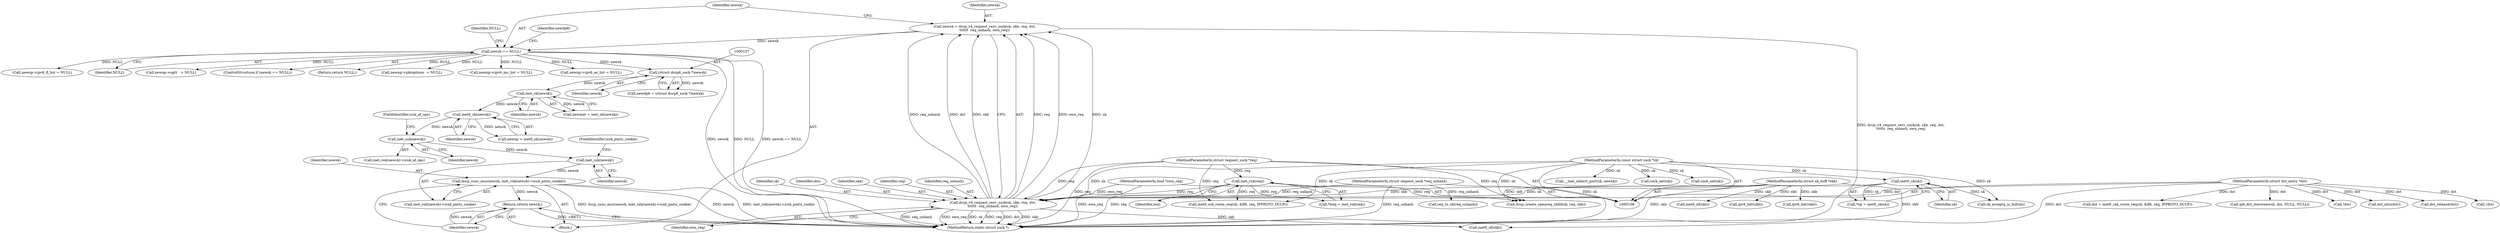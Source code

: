digraph "0_linux_83eaddab4378db256d00d295bda6ca997cd13a52@pointer" {
"1000241" [label="(Call,inet_csk(newsk))"];
"1000189" [label="(Call,inet_csk(newsk))"];
"1000173" [label="(Call,inet6_sk(newsk))"];
"1000161" [label="(Call,inet_sk(newsk))"];
"1000156" [label="(Call,(struct dccp6_sock *)newsk)"];
"1000149" [label="(Call,newsk == NULL)"];
"1000139" [label="(Call,newsk = dccp_v4_request_recv_sock(sk, skb, req, dst,\n\t\t\t\t\t\t  req_unhash, own_req))"];
"1000141" [label="(Call,dccp_v4_request_recv_sock(sk, skb, req, dst,\n\t\t\t\t\t\t  req_unhash, own_req))"];
"1000125" [label="(Call,inet6_sk(sk))"];
"1000109" [label="(MethodParameterIn,const struct sock *sk)"];
"1000110" [label="(MethodParameterIn,struct sk_buff *skb)"];
"1000119" [label="(Call,inet_rsk(req))"];
"1000111" [label="(MethodParameterIn,struct request_sock *req)"];
"1000112" [label="(MethodParameterIn,struct dst_entry *dst)"];
"1000113" [label="(MethodParameterIn,struct request_sock *req_unhash)"];
"1000114" [label="(MethodParameterIn,bool *own_req)"];
"1000238" [label="(Call,dccp_sync_mss(newsk, inet_csk(newsk)->icsk_pmtu_cookie))"];
"1000244" [label="(Return,return newsk;)"];
"1000147" [label="(Identifier,own_req)"];
"1000109" [label="(MethodParameterIn,const struct sock *sk)"];
"1000155" [label="(Identifier,newdp6)"];
"1000473" [label="(Call,__inet_inherit_port(sk, newsk))"];
"1000174" [label="(Identifier,newsk)"];
"1000142" [label="(Identifier,sk)"];
"1000120" [label="(Identifier,req)"];
"1000264" [label="(Call,!dst)"];
"1000173" [label="(Call,inet6_sk(newsk))"];
"1000190" [label="(Identifier,newsk)"];
"1000257" [label="(Call,inet6_csk_route_req(sk, &fl6, req, IPPROTO_DCCP))"];
"1000191" [label="(FieldIdentifier,icsk_af_ops)"];
"1000239" [label="(Identifier,newsk)"];
"1000123" [label="(Call,*np = inet6_sk(sk))"];
"1000396" [label="(Call,inet6_iif(skb))"];
"1000255" [label="(Call,dst = inet6_csk_route_req(sk, &fl6, req, IPPROTO_DCCP))"];
"1000145" [label="(Identifier,dst)"];
"1000219" [label="(Call,newnp->ipv6_fl_list = NULL)"];
"1000278" [label="(Call,ip6_dst_store(newsk, dst, NULL, NULL))"];
"1000158" [label="(Identifier,newsk)"];
"1000111" [label="(MethodParameterIn,struct request_sock *req)"];
"1000141" [label="(Call,dccp_v4_request_recv_sock(sk, skb, req, dst,\n\t\t\t\t\t\t  req_unhash, own_req))"];
"1000240" [label="(Call,inet_csk(newsk)->icsk_pmtu_cookie)"];
"1000161" [label="(Call,inet_sk(newsk))"];
"1000149" [label="(Call,newsk == NULL)"];
"1000151" [label="(Identifier,NULL)"];
"1000126" [label="(Identifier,sk)"];
"1000159" [label="(Call,newinet = inet_sk(newsk))"];
"1000204" [label="(Call,newnp->opt\t   = NULL)"];
"1000148" [label="(ControlStructure,if (newsk == NULL))"];
"1000138" [label="(Block,)"];
"1000162" [label="(Identifier,newsk)"];
"1000143" [label="(Identifier,skb)"];
"1000235" [label="(Call,ipv6_hdr(skb))"];
"1000244" [label="(Return,return newsk;)"];
"1000243" [label="(FieldIdentifier,icsk_pmtu_cookie)"];
"1000152" [label="(Return,return NULL;)"];
"1000125" [label="(Call,inet6_sk(sk))"];
"1000251" [label="(Call,!dst)"];
"1000242" [label="(Identifier,newsk)"];
"1000189" [label="(Call,inet_csk(newsk))"];
"1000153" [label="(Identifier,NULL)"];
"1000150" [label="(Identifier,newsk)"];
"1000144" [label="(Identifier,req)"];
"1000245" [label="(Identifier,newsk)"];
"1000241" [label="(Call,inet_csk(newsk))"];
"1000139" [label="(Call,newsk = dccp_v4_request_recv_sock(sk, skb, req, dst,\n\t\t\t\t\t\t  req_unhash, own_req))"];
"1000199" [label="(Call,newnp->pktoptions  = NULL)"];
"1000146" [label="(Identifier,req_unhash)"];
"1000455" [label="(Call,dst_mtu(dst))"];
"1000112" [label="(MethodParameterIn,struct dst_entry *dst)"];
"1000119" [label="(Call,inet_rsk(req))"];
"1000228" [label="(Call,inet6_iif(skb))"];
"1000488" [label="(Call,req_to_sk(req_unhash))"];
"1000529" [label="(Call,sock_net(sk))"];
"1000110" [label="(MethodParameterIn,struct sk_buff *skb)"];
"1000113" [label="(MethodParameterIn,struct request_sock *req_unhash)"];
"1000537" [label="(Call,sock_net(sk))"];
"1000533" [label="(Call,dst_release(dst))"];
"1000117" [label="(Call,*ireq = inet_rsk(req))"];
"1000188" [label="(Call,inet_csk(newsk)->icsk_af_ops)"];
"1000209" [label="(Call,newnp->ipv6_mc_list = NULL)"];
"1000140" [label="(Identifier,newsk)"];
"1000156" [label="(Call,(struct dccp6_sock *)newsk)"];
"1000247" [label="(Call,sk_acceptq_is_full(sk))"];
"1000542" [label="(MethodReturn,static struct sock *)"];
"1000214" [label="(Call,newnp->ipv6_ac_list = NULL)"];
"1000269" [label="(Call,dccp_create_openreq_child(sk, req, skb))"];
"1000403" [label="(Call,ipv6_hdr(skb))"];
"1000154" [label="(Call,newdp6 = (struct dccp6_sock *)newsk)"];
"1000238" [label="(Call,dccp_sync_mss(newsk, inet_csk(newsk)->icsk_pmtu_cookie))"];
"1000171" [label="(Call,newnp = inet6_sk(newsk))"];
"1000114" [label="(MethodParameterIn,bool *own_req)"];
"1000241" -> "1000240"  [label="AST: "];
"1000241" -> "1000242"  [label="CFG: "];
"1000242" -> "1000241"  [label="AST: "];
"1000243" -> "1000241"  [label="CFG: "];
"1000241" -> "1000238"  [label="DDG: newsk"];
"1000189" -> "1000241"  [label="DDG: newsk"];
"1000189" -> "1000188"  [label="AST: "];
"1000189" -> "1000190"  [label="CFG: "];
"1000190" -> "1000189"  [label="AST: "];
"1000191" -> "1000189"  [label="CFG: "];
"1000173" -> "1000189"  [label="DDG: newsk"];
"1000173" -> "1000171"  [label="AST: "];
"1000173" -> "1000174"  [label="CFG: "];
"1000174" -> "1000173"  [label="AST: "];
"1000171" -> "1000173"  [label="CFG: "];
"1000173" -> "1000171"  [label="DDG: newsk"];
"1000161" -> "1000173"  [label="DDG: newsk"];
"1000161" -> "1000159"  [label="AST: "];
"1000161" -> "1000162"  [label="CFG: "];
"1000162" -> "1000161"  [label="AST: "];
"1000159" -> "1000161"  [label="CFG: "];
"1000161" -> "1000159"  [label="DDG: newsk"];
"1000156" -> "1000161"  [label="DDG: newsk"];
"1000156" -> "1000154"  [label="AST: "];
"1000156" -> "1000158"  [label="CFG: "];
"1000157" -> "1000156"  [label="AST: "];
"1000158" -> "1000156"  [label="AST: "];
"1000154" -> "1000156"  [label="CFG: "];
"1000156" -> "1000154"  [label="DDG: newsk"];
"1000149" -> "1000156"  [label="DDG: newsk"];
"1000149" -> "1000148"  [label="AST: "];
"1000149" -> "1000151"  [label="CFG: "];
"1000150" -> "1000149"  [label="AST: "];
"1000151" -> "1000149"  [label="AST: "];
"1000153" -> "1000149"  [label="CFG: "];
"1000155" -> "1000149"  [label="CFG: "];
"1000149" -> "1000542"  [label="DDG: NULL"];
"1000149" -> "1000542"  [label="DDG: newsk == NULL"];
"1000149" -> "1000542"  [label="DDG: newsk"];
"1000139" -> "1000149"  [label="DDG: newsk"];
"1000149" -> "1000152"  [label="DDG: NULL"];
"1000149" -> "1000199"  [label="DDG: NULL"];
"1000149" -> "1000204"  [label="DDG: NULL"];
"1000149" -> "1000209"  [label="DDG: NULL"];
"1000149" -> "1000214"  [label="DDG: NULL"];
"1000149" -> "1000219"  [label="DDG: NULL"];
"1000139" -> "1000138"  [label="AST: "];
"1000139" -> "1000141"  [label="CFG: "];
"1000140" -> "1000139"  [label="AST: "];
"1000141" -> "1000139"  [label="AST: "];
"1000150" -> "1000139"  [label="CFG: "];
"1000139" -> "1000542"  [label="DDG: dccp_v4_request_recv_sock(sk, skb, req, dst,\n\t\t\t\t\t\t  req_unhash, own_req)"];
"1000141" -> "1000139"  [label="DDG: req"];
"1000141" -> "1000139"  [label="DDG: own_req"];
"1000141" -> "1000139"  [label="DDG: sk"];
"1000141" -> "1000139"  [label="DDG: req_unhash"];
"1000141" -> "1000139"  [label="DDG: dst"];
"1000141" -> "1000139"  [label="DDG: skb"];
"1000141" -> "1000147"  [label="CFG: "];
"1000142" -> "1000141"  [label="AST: "];
"1000143" -> "1000141"  [label="AST: "];
"1000144" -> "1000141"  [label="AST: "];
"1000145" -> "1000141"  [label="AST: "];
"1000146" -> "1000141"  [label="AST: "];
"1000147" -> "1000141"  [label="AST: "];
"1000141" -> "1000542"  [label="DDG: sk"];
"1000141" -> "1000542"  [label="DDG: req"];
"1000141" -> "1000542"  [label="DDG: dst"];
"1000141" -> "1000542"  [label="DDG: skb"];
"1000141" -> "1000542"  [label="DDG: req_unhash"];
"1000141" -> "1000542"  [label="DDG: own_req"];
"1000125" -> "1000141"  [label="DDG: sk"];
"1000109" -> "1000141"  [label="DDG: sk"];
"1000110" -> "1000141"  [label="DDG: skb"];
"1000119" -> "1000141"  [label="DDG: req"];
"1000111" -> "1000141"  [label="DDG: req"];
"1000112" -> "1000141"  [label="DDG: dst"];
"1000113" -> "1000141"  [label="DDG: req_unhash"];
"1000114" -> "1000141"  [label="DDG: own_req"];
"1000141" -> "1000228"  [label="DDG: skb"];
"1000125" -> "1000123"  [label="AST: "];
"1000125" -> "1000126"  [label="CFG: "];
"1000126" -> "1000125"  [label="AST: "];
"1000123" -> "1000125"  [label="CFG: "];
"1000125" -> "1000123"  [label="DDG: sk"];
"1000109" -> "1000125"  [label="DDG: sk"];
"1000125" -> "1000247"  [label="DDG: sk"];
"1000109" -> "1000108"  [label="AST: "];
"1000109" -> "1000542"  [label="DDG: sk"];
"1000109" -> "1000247"  [label="DDG: sk"];
"1000109" -> "1000257"  [label="DDG: sk"];
"1000109" -> "1000269"  [label="DDG: sk"];
"1000109" -> "1000473"  [label="DDG: sk"];
"1000109" -> "1000529"  [label="DDG: sk"];
"1000109" -> "1000537"  [label="DDG: sk"];
"1000110" -> "1000108"  [label="AST: "];
"1000110" -> "1000542"  [label="DDG: skb"];
"1000110" -> "1000228"  [label="DDG: skb"];
"1000110" -> "1000235"  [label="DDG: skb"];
"1000110" -> "1000269"  [label="DDG: skb"];
"1000110" -> "1000396"  [label="DDG: skb"];
"1000110" -> "1000403"  [label="DDG: skb"];
"1000119" -> "1000117"  [label="AST: "];
"1000119" -> "1000120"  [label="CFG: "];
"1000120" -> "1000119"  [label="AST: "];
"1000117" -> "1000119"  [label="CFG: "];
"1000119" -> "1000542"  [label="DDG: req"];
"1000119" -> "1000117"  [label="DDG: req"];
"1000111" -> "1000119"  [label="DDG: req"];
"1000119" -> "1000257"  [label="DDG: req"];
"1000119" -> "1000269"  [label="DDG: req"];
"1000111" -> "1000108"  [label="AST: "];
"1000111" -> "1000542"  [label="DDG: req"];
"1000111" -> "1000257"  [label="DDG: req"];
"1000111" -> "1000269"  [label="DDG: req"];
"1000112" -> "1000108"  [label="AST: "];
"1000112" -> "1000542"  [label="DDG: dst"];
"1000112" -> "1000251"  [label="DDG: dst"];
"1000112" -> "1000255"  [label="DDG: dst"];
"1000112" -> "1000264"  [label="DDG: dst"];
"1000112" -> "1000278"  [label="DDG: dst"];
"1000112" -> "1000455"  [label="DDG: dst"];
"1000112" -> "1000533"  [label="DDG: dst"];
"1000113" -> "1000108"  [label="AST: "];
"1000113" -> "1000542"  [label="DDG: req_unhash"];
"1000113" -> "1000488"  [label="DDG: req_unhash"];
"1000114" -> "1000108"  [label="AST: "];
"1000114" -> "1000542"  [label="DDG: own_req"];
"1000238" -> "1000138"  [label="AST: "];
"1000238" -> "1000240"  [label="CFG: "];
"1000239" -> "1000238"  [label="AST: "];
"1000240" -> "1000238"  [label="AST: "];
"1000245" -> "1000238"  [label="CFG: "];
"1000238" -> "1000542"  [label="DDG: newsk"];
"1000238" -> "1000542"  [label="DDG: inet_csk(newsk)->icsk_pmtu_cookie"];
"1000238" -> "1000542"  [label="DDG: dccp_sync_mss(newsk, inet_csk(newsk)->icsk_pmtu_cookie)"];
"1000238" -> "1000244"  [label="DDG: newsk"];
"1000244" -> "1000138"  [label="AST: "];
"1000244" -> "1000245"  [label="CFG: "];
"1000245" -> "1000244"  [label="AST: "];
"1000542" -> "1000244"  [label="CFG: "];
"1000244" -> "1000542"  [label="DDG: <RET>"];
"1000245" -> "1000244"  [label="DDG: newsk"];
}

